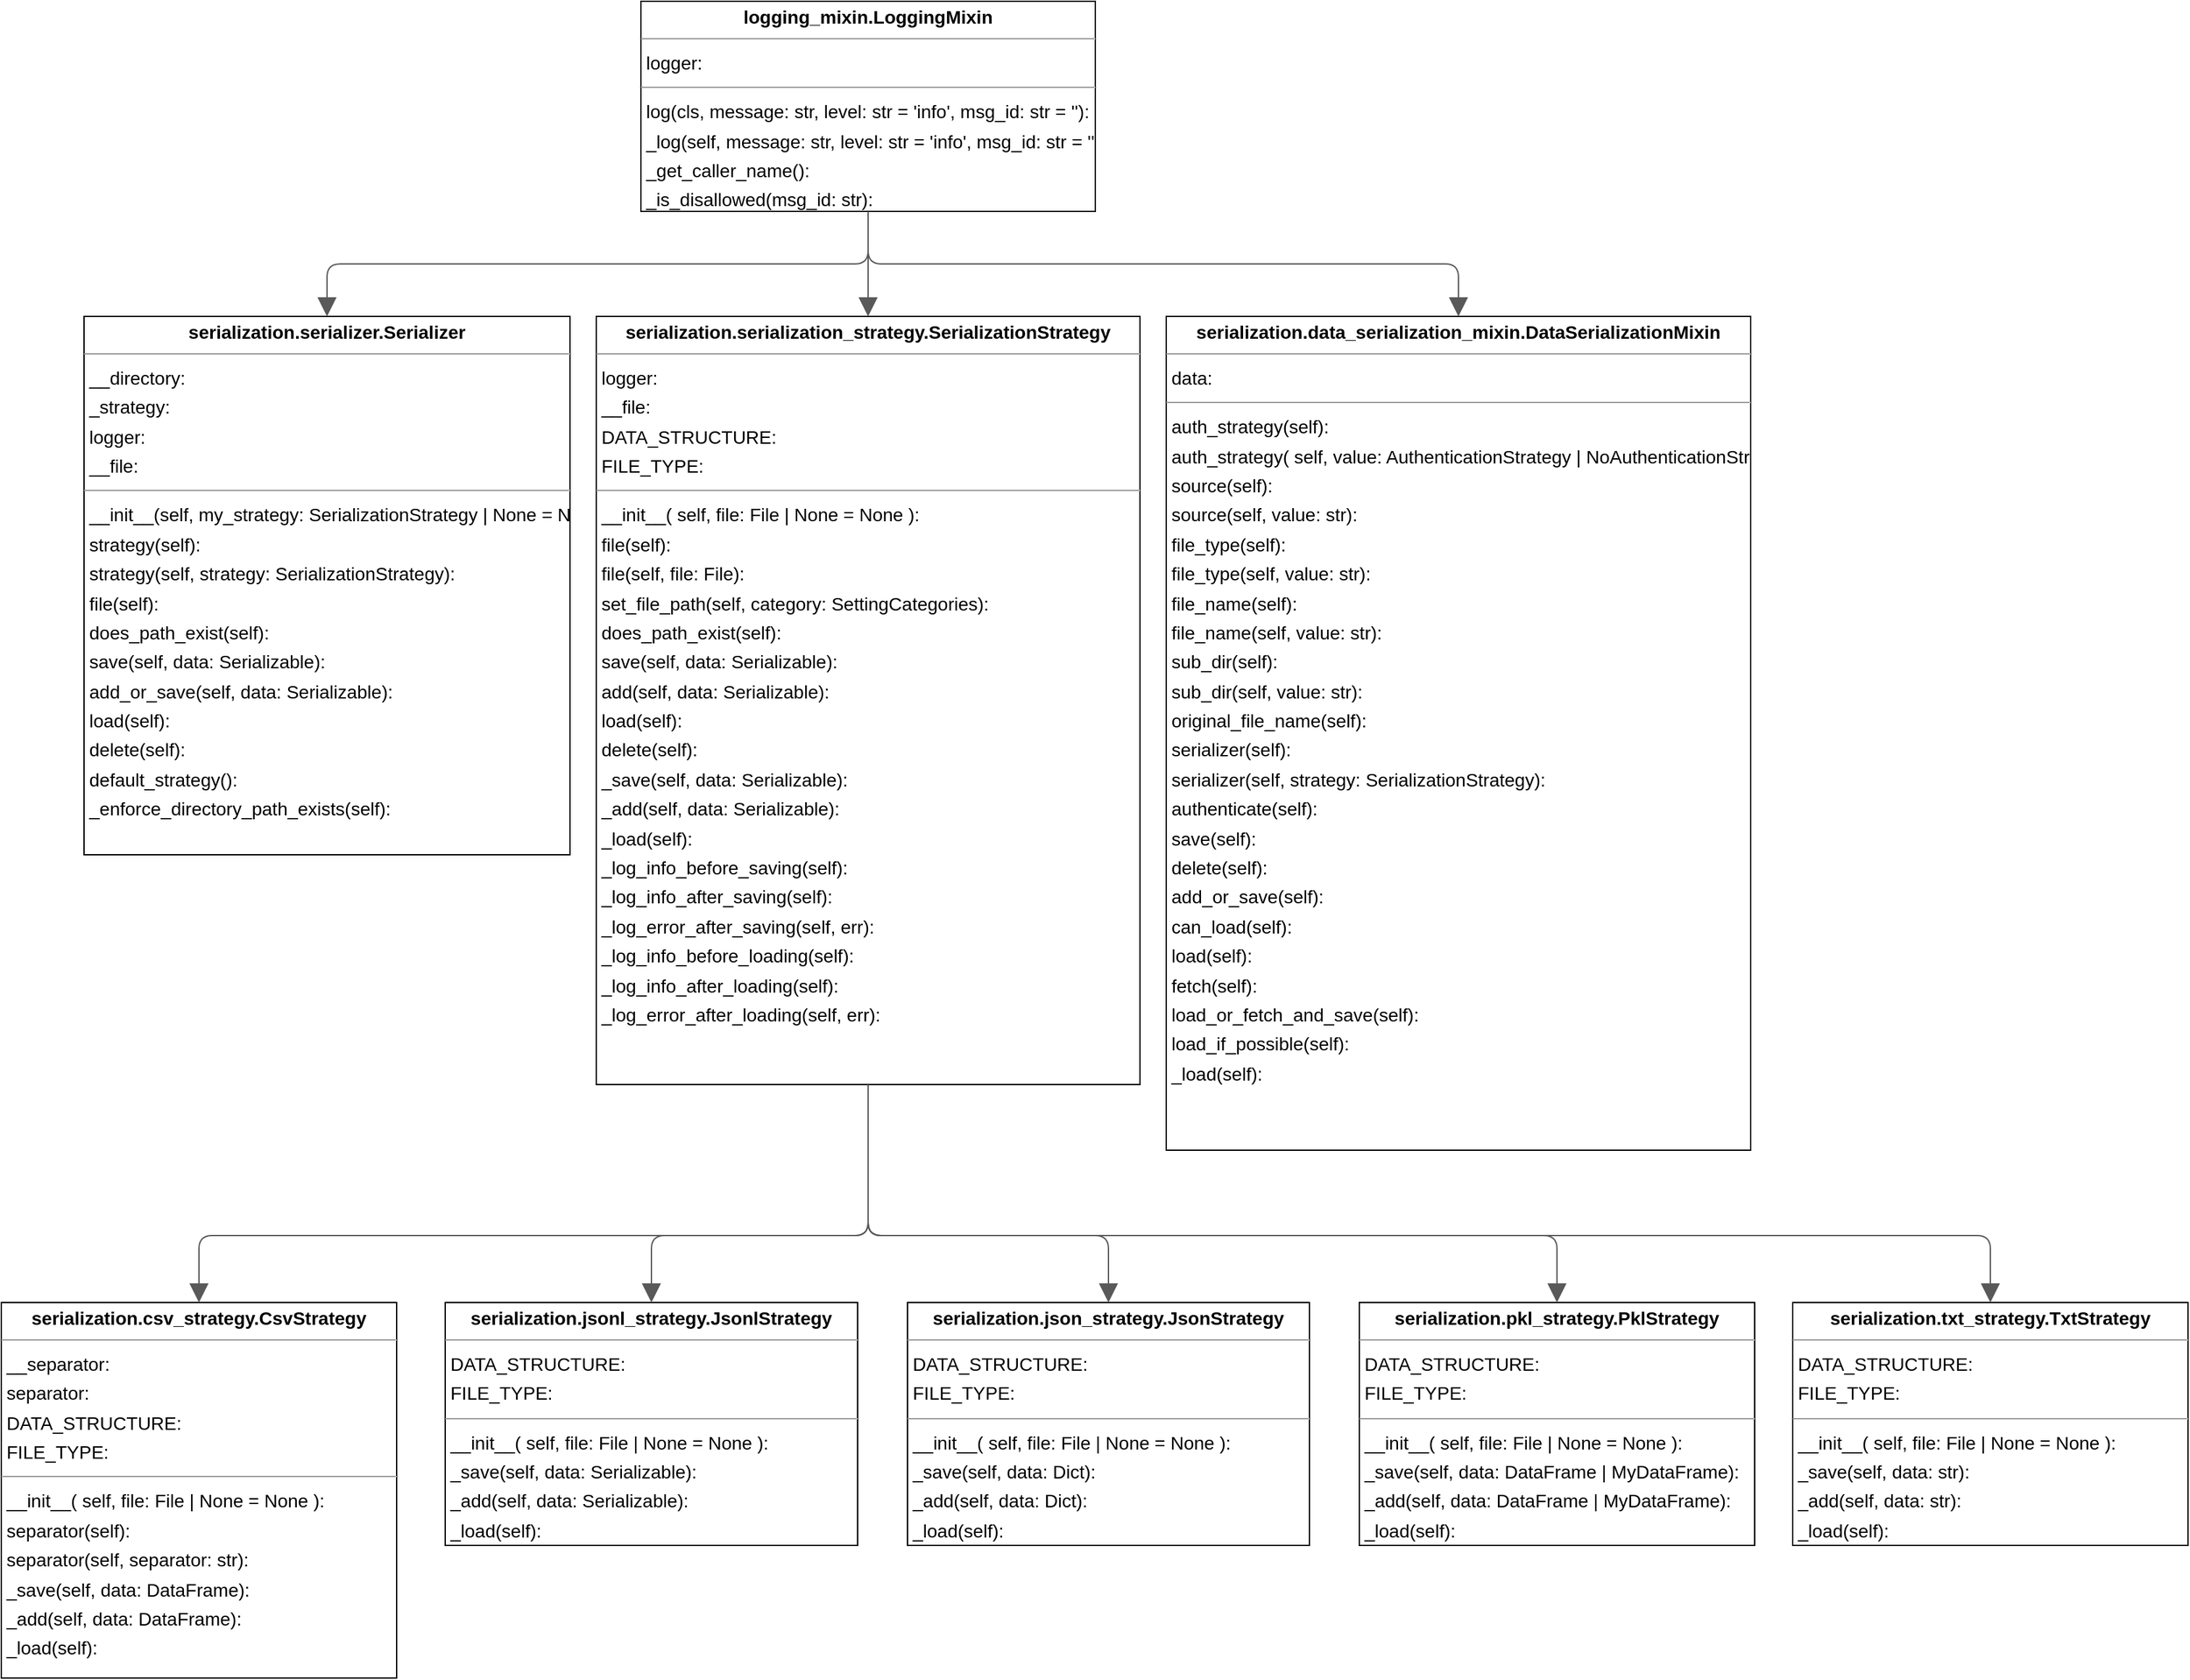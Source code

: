 <mxGraphModel dx="0" dy="0" grid="1" gridSize="10" guides="1" tooltips="1" connect="1" arrows="1" fold="1" page="0" pageScale="1" background="none" math="0" shadow="0">
  <root>
    <mxCell id="0" />
    <mxCell id="1" parent="0" />
    <mxCell id="node1" parent="1" vertex="1" value="&lt;p style=&quot;margin:0px;margin-top:4px;text-align:center;&quot;&gt;&lt;b&gt;logging_mixin.LoggingMixin&lt;/b&gt;&lt;/p&gt;&lt;hr size=&quot;1&quot;/&gt;&lt;p style=&quot;margin:0 0 0 4px;line-height:1.6;&quot;&gt; logger: &lt;/p&gt;&lt;hr size=&quot;1&quot;/&gt;&lt;p style=&quot;margin:0 0 0 4px;line-height:1.6;&quot;&gt; log(cls, message: str, level: str = &amp;#39;info&amp;#39;, msg_id: str = &amp;#39;&amp;#39;): &lt;br/&gt; _log(self, message: str, level: str = &amp;#39;info&amp;#39;, msg_id: str = &amp;#39;&amp;#39;): &lt;br/&gt; _get_caller_name(): &lt;br/&gt; _is_disallowed(msg_id: str): &lt;/p&gt;" style="verticalAlign=top;align=left;overflow=fill;fontSize=14;fontFamily=Helvetica;html=1;rounded=0;shadow=0;comic=0;labelBackgroundColor=none;strokeWidth=1;">
      <mxGeometry x="-1403" y="30" width="346" height="160" as="geometry" />
    </mxCell>
    <mxCell id="node2" parent="1" vertex="1" value="&lt;p style=&quot;margin:0px;margin-top:4px;text-align:center;&quot;&gt;&lt;b&gt;serialization.csv_strategy.CsvStrategy&lt;/b&gt;&lt;/p&gt;&lt;hr size=&quot;1&quot;/&gt;&lt;p style=&quot;margin:0 0 0 4px;line-height:1.6;&quot;&gt; __separator: &lt;br/&gt; separator: &lt;br/&gt; DATA_STRUCTURE: &lt;br/&gt; FILE_TYPE: &lt;/p&gt;&lt;hr size=&quot;1&quot;/&gt;&lt;p style=&quot;margin:0 0 0 4px;line-height:1.6;&quot;&gt; __init__(             self,             file: File | None = None     ): &lt;br/&gt; separator(self): &lt;br/&gt; separator(self, separator: str): &lt;br/&gt; _save(self, data: DataFrame): &lt;br/&gt; _add(self, data: DataFrame): &lt;br/&gt; _load(self): &lt;/p&gt;" style="verticalAlign=top;align=left;overflow=fill;fontSize=14;fontFamily=Helvetica;html=1;rounded=0;shadow=0;comic=0;labelBackgroundColor=none;strokeWidth=1;">
      <mxGeometry x="-1890" y="1021" width="301" height="286" as="geometry" />
    </mxCell>
    <mxCell id="node0" parent="1" vertex="1" value="&lt;p style=&quot;margin:0px;margin-top:4px;text-align:center;&quot;&gt;&lt;b&gt;serialization.data_serialization_mixin.DataSerializationMixin&lt;/b&gt;&lt;/p&gt;&lt;hr size=&quot;1&quot;/&gt;&lt;p style=&quot;margin:0 0 0 4px;line-height:1.6;&quot;&gt; data: &lt;/p&gt;&lt;hr size=&quot;1&quot;/&gt;&lt;p style=&quot;margin:0 0 0 4px;line-height:1.6;&quot;&gt; auth_strategy(self): &lt;br/&gt; auth_strategy(             self,             value: AuthenticationStrategy | NoAuthenticationStrategy     ): &lt;br/&gt; source(self): &lt;br/&gt; source(self, value: str): &lt;br/&gt; file_type(self): &lt;br/&gt; file_type(self, value: str): &lt;br/&gt; file_name(self): &lt;br/&gt; file_name(self, value: str): &lt;br/&gt; sub_dir(self): &lt;br/&gt; sub_dir(self, value: str): &lt;br/&gt; original_file_name(self): &lt;br/&gt; serializer(self): &lt;br/&gt; serializer(self, strategy: SerializationStrategy): &lt;br/&gt; authenticate(self): &lt;br/&gt; save(self): &lt;br/&gt; delete(self): &lt;br/&gt; add_or_save(self): &lt;br/&gt; can_load(self): &lt;br/&gt; load(self): &lt;br/&gt; fetch(self): &lt;br/&gt; load_or_fetch_and_save(self): &lt;br/&gt; load_if_possible(self): &lt;br/&gt; _load(self): &lt;/p&gt;" style="verticalAlign=top;align=left;overflow=fill;fontSize=14;fontFamily=Helvetica;html=1;rounded=0;shadow=0;comic=0;labelBackgroundColor=none;strokeWidth=1;">
      <mxGeometry x="-1003" y="270" width="445" height="635" as="geometry" />
    </mxCell>
    <mxCell id="node4" parent="1" vertex="1" value="&lt;p style=&quot;margin:0px;margin-top:4px;text-align:center;&quot;&gt;&lt;b&gt;serialization.json_strategy.JsonStrategy&lt;/b&gt;&lt;/p&gt;&lt;hr size=&quot;1&quot;/&gt;&lt;p style=&quot;margin:0 0 0 4px;line-height:1.6;&quot;&gt; DATA_STRUCTURE: &lt;br/&gt; FILE_TYPE: &lt;/p&gt;&lt;hr size=&quot;1&quot;/&gt;&lt;p style=&quot;margin:0 0 0 4px;line-height:1.6;&quot;&gt; __init__(             self,             file: File | None = None     ): &lt;br/&gt; _save(self, data: Dict): &lt;br/&gt; _add(self, data: Dict): &lt;br/&gt; _load(self): &lt;/p&gt;" style="verticalAlign=top;align=left;overflow=fill;fontSize=14;fontFamily=Helvetica;html=1;rounded=0;shadow=0;comic=0;labelBackgroundColor=none;strokeWidth=1;">
      <mxGeometry x="-1200" y="1021" width="306" height="185" as="geometry" />
    </mxCell>
    <mxCell id="node5" parent="1" vertex="1" value="&lt;p style=&quot;margin:0px;margin-top:4px;text-align:center;&quot;&gt;&lt;b&gt;serialization.jsonl_strategy.JsonlStrategy&lt;/b&gt;&lt;/p&gt;&lt;hr size=&quot;1&quot;/&gt;&lt;p style=&quot;margin:0 0 0 4px;line-height:1.6;&quot;&gt; DATA_STRUCTURE: &lt;br/&gt; FILE_TYPE: &lt;/p&gt;&lt;hr size=&quot;1&quot;/&gt;&lt;p style=&quot;margin:0 0 0 4px;line-height:1.6;&quot;&gt; __init__(             self,             file: File | None = None     ): &lt;br/&gt; _save(self, data: Serializable): &lt;br/&gt; _add(self, data: Serializable): &lt;br/&gt; _load(self): &lt;/p&gt;" style="verticalAlign=top;align=left;overflow=fill;fontSize=14;fontFamily=Helvetica;html=1;rounded=0;shadow=0;comic=0;labelBackgroundColor=none;strokeWidth=1;">
      <mxGeometry x="-1552" y="1021" width="314" height="185" as="geometry" />
    </mxCell>
    <mxCell id="node6" parent="1" vertex="1" value="&lt;p style=&quot;margin:0px;margin-top:4px;text-align:center;&quot;&gt;&lt;b&gt;serialization.pkl_strategy.PklStrategy&lt;/b&gt;&lt;/p&gt;&lt;hr size=&quot;1&quot;/&gt;&lt;p style=&quot;margin:0 0 0 4px;line-height:1.6;&quot;&gt; DATA_STRUCTURE: &lt;br/&gt; FILE_TYPE: &lt;/p&gt;&lt;hr size=&quot;1&quot;/&gt;&lt;p style=&quot;margin:0 0 0 4px;line-height:1.6;&quot;&gt; __init__(             self,             file: File | None = None     ): &lt;br/&gt; _save(self, data: DataFrame | MyDataFrame): &lt;br/&gt; _add(self, data: DataFrame | MyDataFrame): &lt;br/&gt; _load(self): &lt;/p&gt;" style="verticalAlign=top;align=left;overflow=fill;fontSize=14;fontFamily=Helvetica;html=1;rounded=0;shadow=0;comic=0;labelBackgroundColor=none;strokeWidth=1;">
      <mxGeometry x="-856" y="1021" width="301" height="185" as="geometry" />
    </mxCell>
    <mxCell id="node3" parent="1" vertex="1" value="&lt;p style=&quot;margin:0px;margin-top:4px;text-align:center;&quot;&gt;&lt;b&gt;serialization.serialization_strategy.SerializationStrategy&lt;/b&gt;&lt;/p&gt;&lt;hr size=&quot;1&quot;/&gt;&lt;p style=&quot;margin:0 0 0 4px;line-height:1.6;&quot;&gt; logger: &lt;br/&gt; __file: &lt;br/&gt; DATA_STRUCTURE: &lt;br/&gt; FILE_TYPE: &lt;/p&gt;&lt;hr size=&quot;1&quot;/&gt;&lt;p style=&quot;margin:0 0 0 4px;line-height:1.6;&quot;&gt; __init__(             self,             file: File | None = None     ): &lt;br/&gt; file(self): &lt;br/&gt; file(self, file: File): &lt;br/&gt; set_file_path(self, category: SettingCategories): &lt;br/&gt; does_path_exist(self): &lt;br/&gt; save(self, data: Serializable): &lt;br/&gt; add(self, data: Serializable): &lt;br/&gt; load(self): &lt;br/&gt; delete(self): &lt;br/&gt; _save(self, data: Serializable): &lt;br/&gt; _add(self, data: Serializable): &lt;br/&gt; _load(self): &lt;br/&gt; _log_info_before_saving(self): &lt;br/&gt; _log_info_after_saving(self): &lt;br/&gt; _log_error_after_saving(self, err): &lt;br/&gt; _log_info_before_loading(self): &lt;br/&gt; _log_info_after_loading(self): &lt;br/&gt; _log_error_after_loading(self, err): &lt;/p&gt;" style="verticalAlign=top;align=left;overflow=fill;fontSize=14;fontFamily=Helvetica;html=1;rounded=0;shadow=0;comic=0;labelBackgroundColor=none;strokeWidth=1;">
      <mxGeometry x="-1437" y="270" width="414" height="585" as="geometry" />
    </mxCell>
    <mxCell id="node8" parent="1" vertex="1" value="&lt;p style=&quot;margin:0px;margin-top:4px;text-align:center;&quot;&gt;&lt;b&gt;serialization.serializer.Serializer&lt;/b&gt;&lt;/p&gt;&lt;hr size=&quot;1&quot;/&gt;&lt;p style=&quot;margin:0 0 0 4px;line-height:1.6;&quot;&gt; __directory: &lt;br/&gt; _strategy: &lt;br/&gt; logger: &lt;br/&gt; __file: &lt;/p&gt;&lt;hr size=&quot;1&quot;/&gt;&lt;p style=&quot;margin:0 0 0 4px;line-height:1.6;&quot;&gt; __init__(self, my_strategy: SerializationStrategy | None = None): &lt;br/&gt; strategy(self): &lt;br/&gt; strategy(self, strategy: SerializationStrategy): &lt;br/&gt; file(self): &lt;br/&gt; does_path_exist(self): &lt;br/&gt; save(self, data: Serializable): &lt;br/&gt; add_or_save(self, data: Serializable): &lt;br/&gt; load(self): &lt;br/&gt; delete(self): &lt;br/&gt; default_strategy(): &lt;br/&gt; _enforce_directory_path_exists(self): &lt;/p&gt;" style="verticalAlign=top;align=left;overflow=fill;fontSize=14;fontFamily=Helvetica;html=1;rounded=0;shadow=0;comic=0;labelBackgroundColor=none;strokeWidth=1;">
      <mxGeometry x="-1827" y="270" width="370" height="410" as="geometry" />
    </mxCell>
    <mxCell id="node7" parent="1" vertex="1" value="&lt;p style=&quot;margin:0px;margin-top:4px;text-align:center;&quot;&gt;&lt;b&gt;serialization.txt_strategy.TxtStrategy&lt;/b&gt;&lt;/p&gt;&lt;hr size=&quot;1&quot;/&gt;&lt;p style=&quot;margin:0 0 0 4px;line-height:1.6;&quot;&gt; DATA_STRUCTURE: &lt;br/&gt; FILE_TYPE: &lt;/p&gt;&lt;hr size=&quot;1&quot;/&gt;&lt;p style=&quot;margin:0 0 0 4px;line-height:1.6;&quot;&gt; __init__(             self,             file: File | None = None     ): &lt;br/&gt; _save(self, data: str): &lt;br/&gt; _add(self, data: str): &lt;br/&gt; _load(self): &lt;/p&gt;" style="verticalAlign=top;align=left;overflow=fill;fontSize=14;fontFamily=Helvetica;html=1;rounded=0;shadow=0;comic=0;labelBackgroundColor=none;strokeWidth=1;">
      <mxGeometry x="-526" y="1021" width="301" height="185" as="geometry" />
    </mxCell>
    <mxCell id="edge2" edge="1" value="" parent="1" source="node2" target="node3" style="html=1;rounded=1;edgeStyle=orthogonalEdgeStyle;dashed=0;startArrow=block;startSize=12;endArrow=none;strokeColor=#595959;exitX=0.500;exitY=0.000;exitDx=0;exitDy=0;entryX=0.500;entryY=1.000;entryDx=0;entryDy=0;">
      <mxGeometry width="50" height="50" relative="1" as="geometry">
        <Array as="points">
          <mxPoint x="-1740" y="970" />
          <mxPoint x="-1230" y="970" />
        </Array>
      </mxGeometry>
    </mxCell>
    <mxCell id="edge0" edge="1" value="" parent="1" source="node0" target="node1" style="html=1;rounded=1;edgeStyle=orthogonalEdgeStyle;dashed=0;startArrow=block;startSize=12;endArrow=none;strokeColor=#595959;exitX=0.500;exitY=0.000;exitDx=0;exitDy=0;entryX=0.500;entryY=1.000;entryDx=0;entryDy=0;">
      <mxGeometry width="50" height="50" relative="1" as="geometry">
        <Array as="points">
          <mxPoint x="-780" y="230" />
          <mxPoint x="-1230" y="230" />
        </Array>
      </mxGeometry>
    </mxCell>
    <mxCell id="edge4" edge="1" value="" parent="1" source="node4" target="node3" style="html=1;rounded=1;edgeStyle=orthogonalEdgeStyle;dashed=0;startArrow=block;startSize=12;endArrow=none;strokeColor=#595959;exitX=0.500;exitY=0.000;exitDx=0;exitDy=0;entryX=0.500;entryY=1.000;entryDx=0;entryDy=0;">
      <mxGeometry width="50" height="50" relative="1" as="geometry">
        <Array as="points">
          <mxPoint x="-1047" y="970" />
          <mxPoint x="-1230" y="970" />
        </Array>
      </mxGeometry>
    </mxCell>
    <mxCell id="edge3" edge="1" value="" parent="1" source="node5" target="node3" style="html=1;rounded=1;edgeStyle=orthogonalEdgeStyle;dashed=0;startArrow=block;startSize=12;endArrow=none;strokeColor=#595959;exitX=0.500;exitY=0.000;exitDx=0;exitDy=0;entryX=0.500;entryY=1.000;entryDx=0;entryDy=0;">
      <mxGeometry width="50" height="50" relative="1" as="geometry">
        <Array as="points">
          <mxPoint x="-1395" y="970" />
          <mxPoint x="-1230" y="970" />
        </Array>
      </mxGeometry>
    </mxCell>
    <mxCell id="edge5" edge="1" value="" parent="1" source="node6" target="node3" style="html=1;rounded=1;edgeStyle=orthogonalEdgeStyle;dashed=0;startArrow=block;startSize=12;endArrow=none;strokeColor=#595959;exitX=0.500;exitY=0.000;exitDx=0;exitDy=0;entryX=0.500;entryY=1.000;entryDx=0;entryDy=0;">
      <mxGeometry width="50" height="50" relative="1" as="geometry">
        <Array as="points">
          <mxPoint x="-706" y="970" />
          <mxPoint x="-1230" y="970" />
        </Array>
      </mxGeometry>
    </mxCell>
    <mxCell id="edge1" edge="1" value="" parent="1" source="node3" target="node1" style="html=1;rounded=1;edgeStyle=orthogonalEdgeStyle;dashed=0;startArrow=block;startSize=12;endArrow=none;strokeColor=#595959;exitX=0.500;exitY=0.000;exitDx=0;exitDy=0;entryX=0.500;entryY=1.000;entryDx=0;entryDy=0;">
      <mxGeometry width="50" height="50" relative="1" as="geometry">
        <Array as="points" />
      </mxGeometry>
    </mxCell>
    <mxCell id="edge7" edge="1" value="" parent="1" source="node8" target="node1" style="html=1;rounded=1;edgeStyle=orthogonalEdgeStyle;dashed=0;startArrow=block;startSize=12;endArrow=none;strokeColor=#595959;exitX=0.500;exitY=0.000;exitDx=0;exitDy=0;entryX=0.500;entryY=1.000;entryDx=0;entryDy=0;">
      <mxGeometry width="50" height="50" relative="1" as="geometry">
        <Array as="points">
          <mxPoint x="-1642" y="230" />
          <mxPoint x="-1230" y="230" />
        </Array>
      </mxGeometry>
    </mxCell>
    <mxCell id="edge6" edge="1" value="" parent="1" source="node7" target="node3" style="html=1;rounded=1;edgeStyle=orthogonalEdgeStyle;dashed=0;startArrow=block;startSize=12;endArrow=none;strokeColor=#595959;exitX=0.500;exitY=0.000;exitDx=0;exitDy=0;entryX=0.500;entryY=1.000;entryDx=0;entryDy=0;">
      <mxGeometry width="50" height="50" relative="1" as="geometry">
        <Array as="points">
          <mxPoint x="-376" y="970" />
          <mxPoint x="-1230" y="970" />
        </Array>
      </mxGeometry>
    </mxCell>
  </root>
</mxGraphModel>